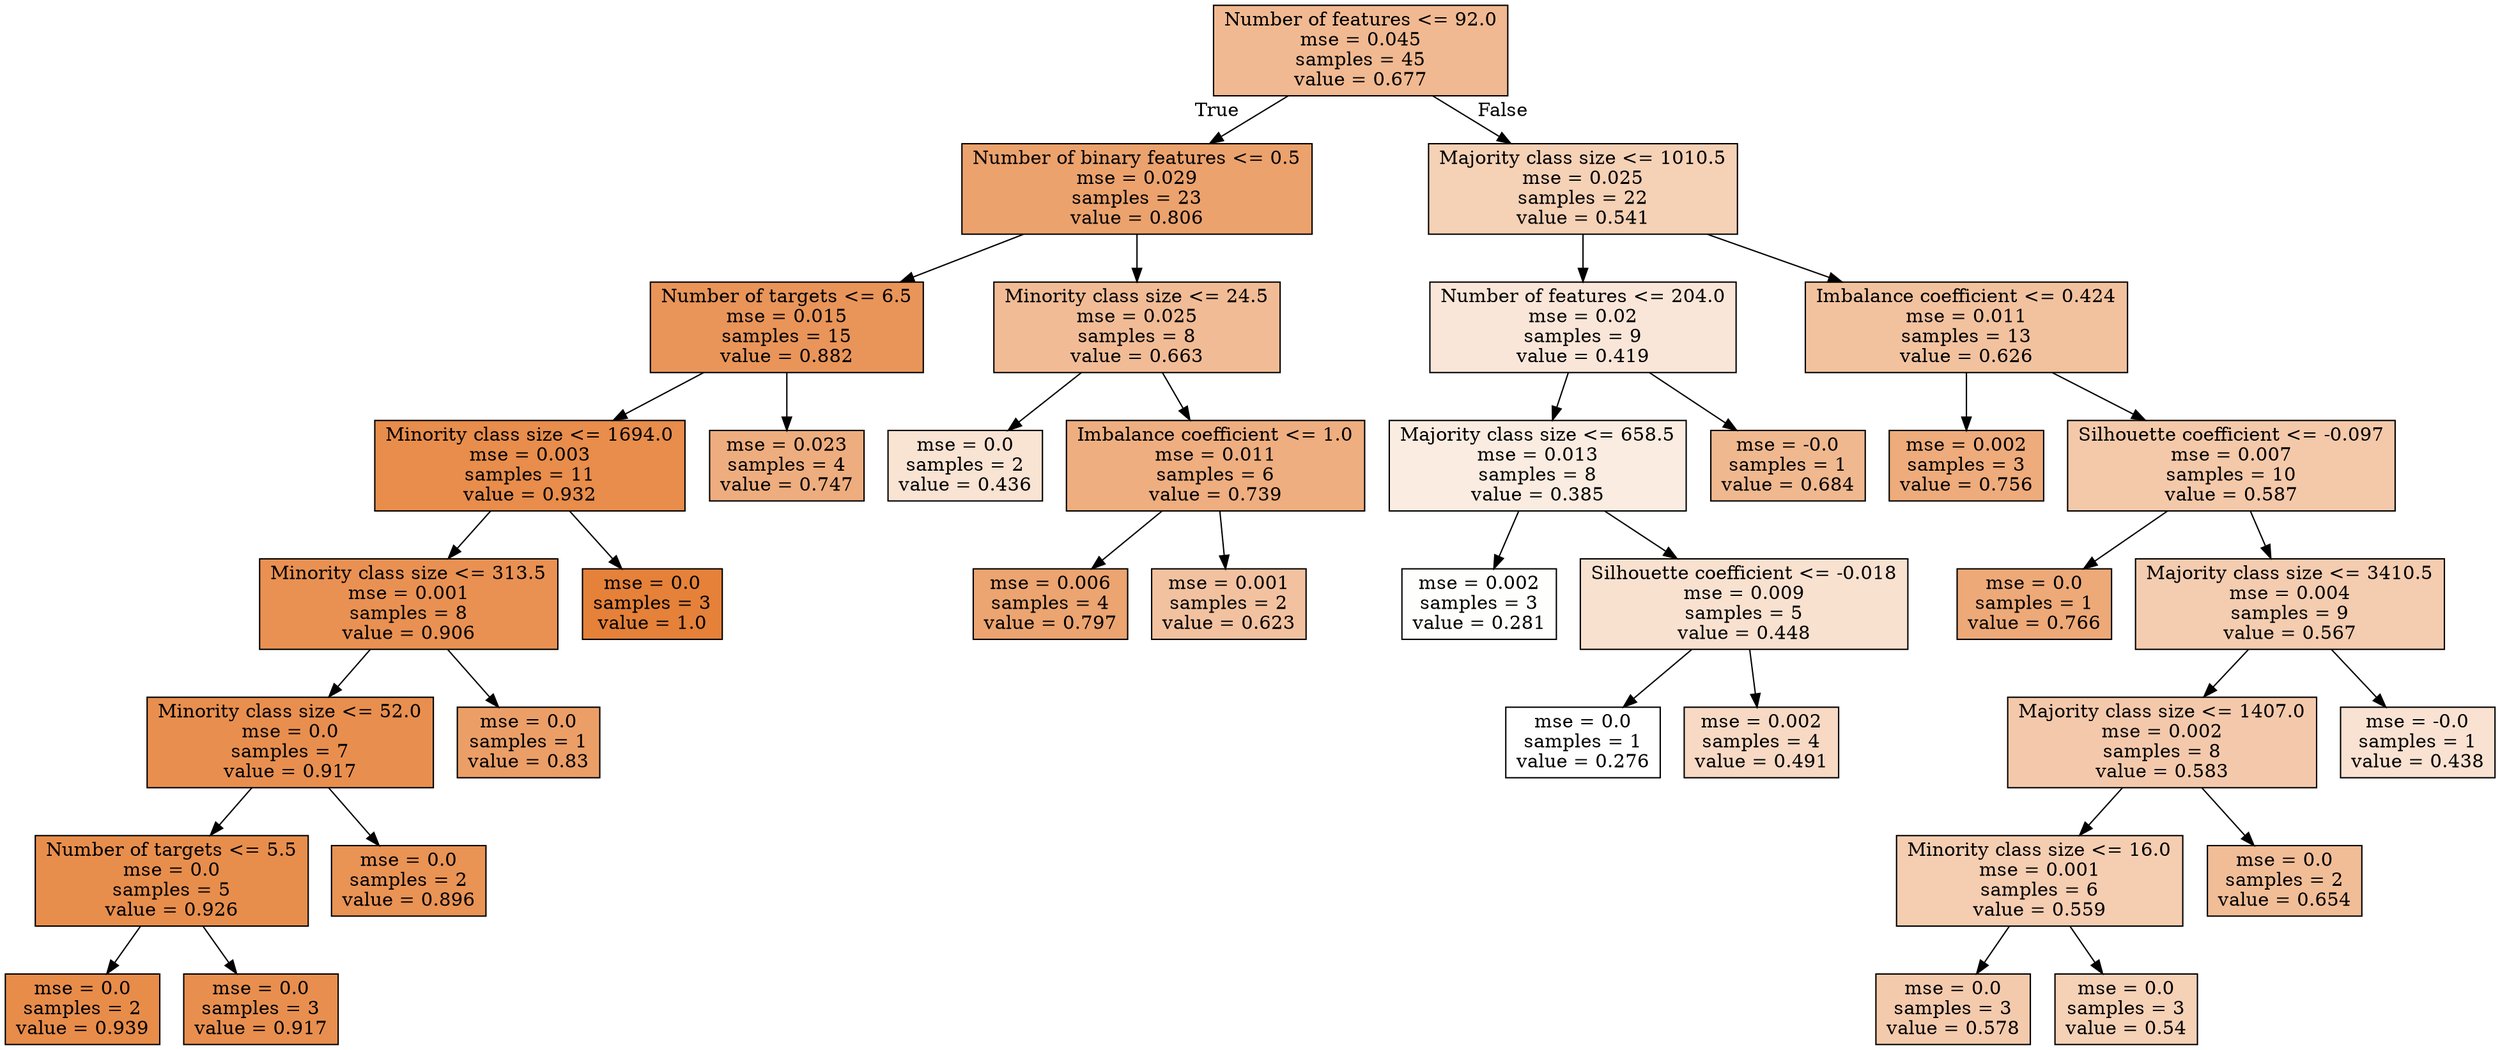 digraph Tree {
node [shape=box, style="filled", color="black"] ;
0 [label="Number of features <= 92.0\nmse = 0.045\nsamples = 45\nvalue = 0.677", fillcolor="#e581398d"] ;
1 [label="Number of binary features <= 0.5\nmse = 0.029\nsamples = 23\nvalue = 0.806", fillcolor="#e58139bb"] ;
0 -> 1 [labeldistance=2.5, labelangle=45, headlabel="True"] ;
2 [label="Number of targets <= 6.5\nmse = 0.015\nsamples = 15\nvalue = 0.882", fillcolor="#e58139d6"] ;
1 -> 2 ;
3 [label="Minority class size <= 1694.0\nmse = 0.003\nsamples = 11\nvalue = 0.932", fillcolor="#e58139e7"] ;
2 -> 3 ;
4 [label="Minority class size <= 313.5\nmse = 0.001\nsamples = 8\nvalue = 0.906", fillcolor="#e58139de"] ;
3 -> 4 ;
5 [label="Minority class size <= 52.0\nmse = 0.0\nsamples = 7\nvalue = 0.917", fillcolor="#e58139e2"] ;
4 -> 5 ;
6 [label="Number of targets <= 5.5\nmse = 0.0\nsamples = 5\nvalue = 0.926", fillcolor="#e58139e5"] ;
5 -> 6 ;
7 [label="mse = 0.0\nsamples = 2\nvalue = 0.939", fillcolor="#e58139e9"] ;
6 -> 7 ;
8 [label="mse = 0.0\nsamples = 3\nvalue = 0.917", fillcolor="#e58139e2"] ;
6 -> 8 ;
9 [label="mse = 0.0\nsamples = 2\nvalue = 0.896", fillcolor="#e58139da"] ;
5 -> 9 ;
10 [label="mse = 0.0\nsamples = 1\nvalue = 0.83", fillcolor="#e58139c3"] ;
4 -> 10 ;
11 [label="mse = 0.0\nsamples = 3\nvalue = 1.0", fillcolor="#e58139ff"] ;
3 -> 11 ;
12 [label="mse = 0.023\nsamples = 4\nvalue = 0.747", fillcolor="#e58139a6"] ;
2 -> 12 ;
13 [label="Minority class size <= 24.5\nmse = 0.025\nsamples = 8\nvalue = 0.663", fillcolor="#e5813988"] ;
1 -> 13 ;
14 [label="mse = 0.0\nsamples = 2\nvalue = 0.436", fillcolor="#e5813938"] ;
13 -> 14 ;
15 [label="Imbalance coefficient <= 1.0\nmse = 0.011\nsamples = 6\nvalue = 0.739", fillcolor="#e58139a3"] ;
13 -> 15 ;
16 [label="mse = 0.006\nsamples = 4\nvalue = 0.797", fillcolor="#e58139b8"] ;
15 -> 16 ;
17 [label="mse = 0.001\nsamples = 2\nvalue = 0.623", fillcolor="#e581397a"] ;
15 -> 17 ;
18 [label="Majority class size <= 1010.5\nmse = 0.025\nsamples = 22\nvalue = 0.541", fillcolor="#e581395d"] ;
0 -> 18 [labeldistance=2.5, labelangle=-45, headlabel="False"] ;
19 [label="Number of features <= 204.0\nmse = 0.02\nsamples = 9\nvalue = 0.419", fillcolor="#e5813932"] ;
18 -> 19 ;
20 [label="Majority class size <= 658.5\nmse = 0.013\nsamples = 8\nvalue = 0.385", fillcolor="#e5813926"] ;
19 -> 20 ;
21 [label="mse = 0.002\nsamples = 3\nvalue = 0.281", fillcolor="#e5813902"] ;
20 -> 21 ;
22 [label="Silhouette coefficient <= -0.018\nmse = 0.009\nsamples = 5\nvalue = 0.448", fillcolor="#e581393c"] ;
20 -> 22 ;
23 [label="mse = 0.0\nsamples = 1\nvalue = 0.276", fillcolor="#e5813900"] ;
22 -> 23 ;
24 [label="mse = 0.002\nsamples = 4\nvalue = 0.491", fillcolor="#e581394c"] ;
22 -> 24 ;
25 [label="mse = -0.0\nsamples = 1\nvalue = 0.684", fillcolor="#e5813990"] ;
19 -> 25 ;
26 [label="Imbalance coefficient <= 0.424\nmse = 0.011\nsamples = 13\nvalue = 0.626", fillcolor="#e581397b"] ;
18 -> 26 ;
27 [label="mse = 0.002\nsamples = 3\nvalue = 0.756", fillcolor="#e58139a9"] ;
26 -> 27 ;
28 [label="Silhouette coefficient <= -0.097\nmse = 0.007\nsamples = 10\nvalue = 0.587", fillcolor="#e581396d"] ;
26 -> 28 ;
29 [label="mse = 0.0\nsamples = 1\nvalue = 0.766", fillcolor="#e58139ad"] ;
28 -> 29 ;
30 [label="Majority class size <= 3410.5\nmse = 0.004\nsamples = 9\nvalue = 0.567", fillcolor="#e5813966"] ;
28 -> 30 ;
31 [label="Majority class size <= 1407.0\nmse = 0.002\nsamples = 8\nvalue = 0.583", fillcolor="#e581396c"] ;
30 -> 31 ;
32 [label="Minority class size <= 16.0\nmse = 0.001\nsamples = 6\nvalue = 0.559", fillcolor="#e5813964"] ;
31 -> 32 ;
33 [label="mse = 0.0\nsamples = 3\nvalue = 0.578", fillcolor="#e581396a"] ;
32 -> 33 ;
34 [label="mse = 0.0\nsamples = 3\nvalue = 0.54", fillcolor="#e581395d"] ;
32 -> 34 ;
35 [label="mse = 0.0\nsamples = 2\nvalue = 0.654", fillcolor="#e5813985"] ;
31 -> 35 ;
36 [label="mse = -0.0\nsamples = 1\nvalue = 0.438", fillcolor="#e5813939"] ;
30 -> 36 ;
}